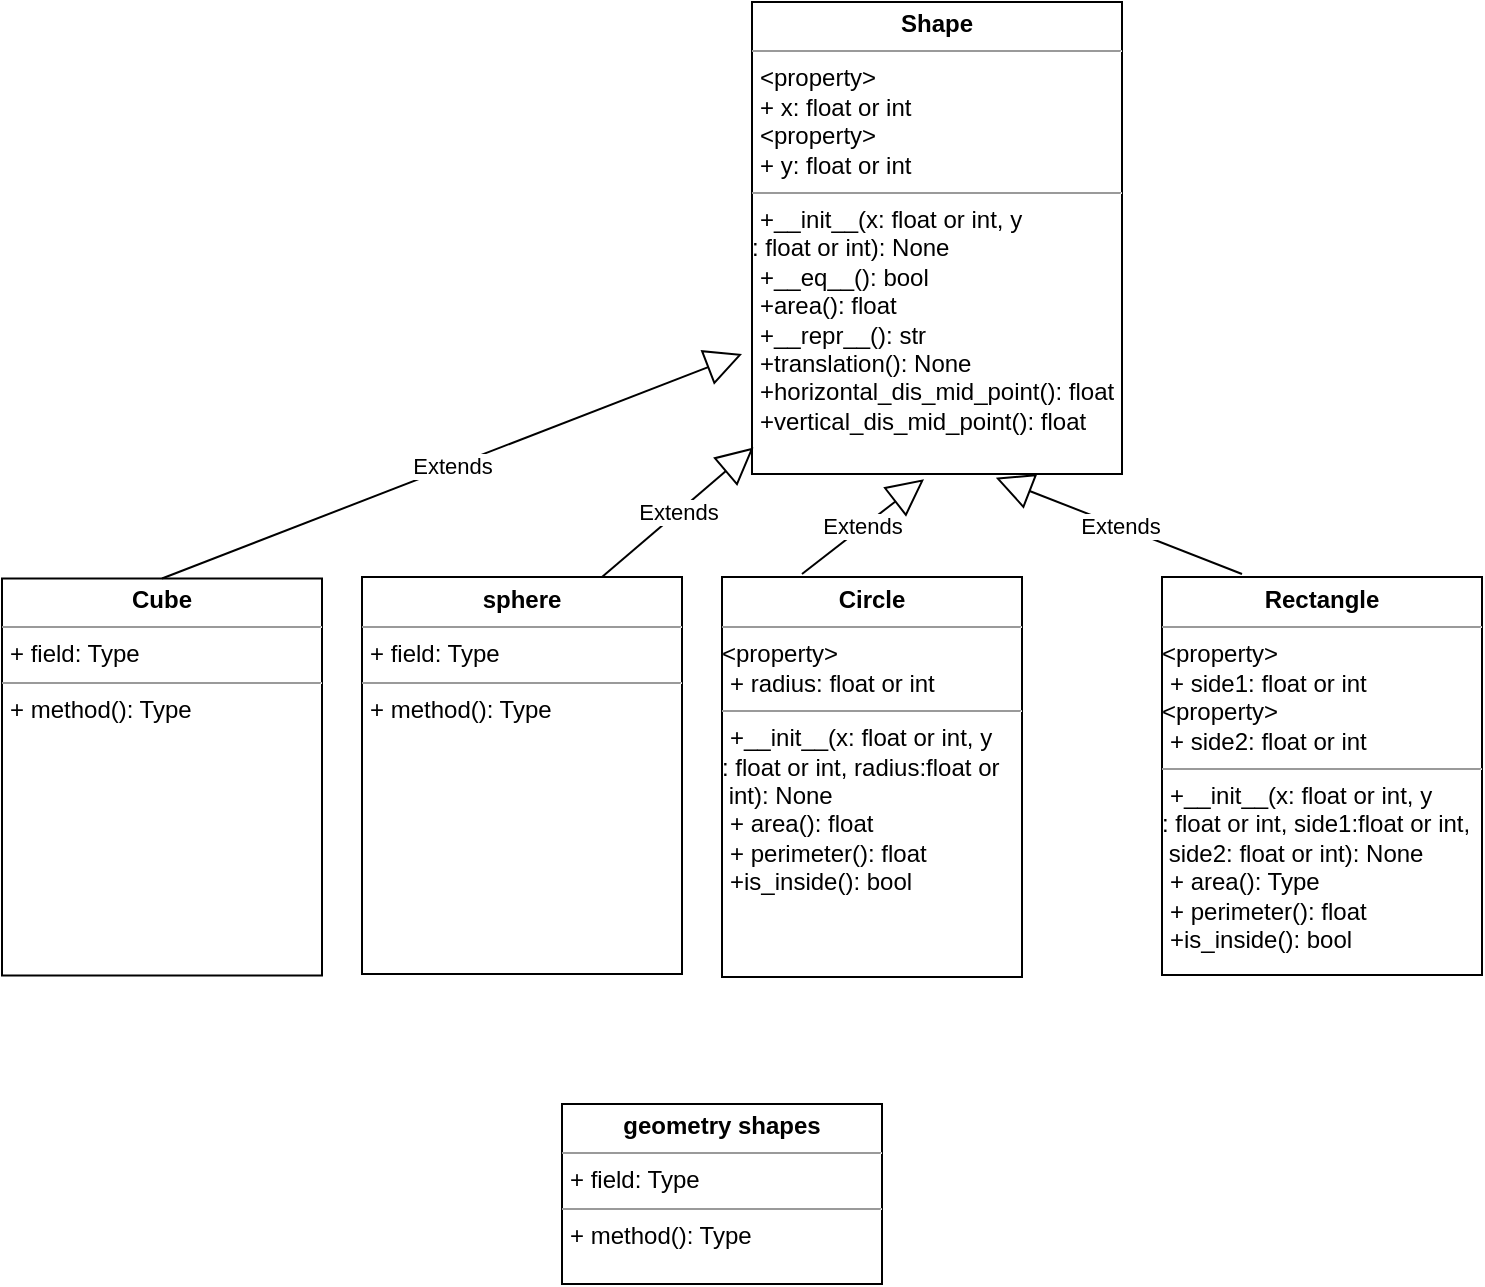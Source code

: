 <mxfile version="15.2.7" type="device"><diagram id="716TIhtd6yE2qo0br7zd" name="Page-1"><mxGraphModel dx="1210" dy="463" grid="1" gridSize="10" guides="1" tooltips="1" connect="1" arrows="1" fold="1" page="1" pageScale="1" pageWidth="850" pageHeight="1100" math="0" shadow="0"><root><mxCell id="0"/><mxCell id="1" parent="0"/><mxCell id="pL8FyPuxDcZSbZw7dkn8-1" value="&lt;p style=&quot;margin: 0px ; margin-top: 4px ; text-align: center&quot;&gt;&lt;b&gt;Circle&lt;/b&gt;&lt;/p&gt;&lt;hr size=&quot;1&quot;&gt;&amp;lt;property&amp;gt;&lt;p style=&quot;margin: 0px ; margin-left: 4px&quot;&gt;&lt;span&gt;+ radius: float or int&lt;/span&gt;&lt;br&gt;&lt;/p&gt;&lt;hr size=&quot;1&quot;&gt;&lt;p style=&quot;margin: 0px 0px 0px 4px&quot;&gt;+__init__(x: float or int, y&lt;/p&gt;: float or int, radius:float or&lt;br&gt;&amp;nbsp;int): None&lt;br&gt;&lt;p style=&quot;margin: 0px ; margin-left: 4px&quot;&gt;+ area(): float&lt;/p&gt;&lt;p style=&quot;margin: 0px ; margin-left: 4px&quot;&gt;+ perimeter(): float&lt;/p&gt;&lt;p style=&quot;margin: 0px ; margin-left: 4px&quot;&gt;+is_inside(): bool&lt;br&gt;&lt;/p&gt;" style="verticalAlign=top;align=left;overflow=fill;fontSize=12;fontFamily=Helvetica;html=1;" vertex="1" parent="1"><mxGeometry x="410" y="301.5" width="150" height="200" as="geometry"/></mxCell><mxCell id="pL8FyPuxDcZSbZw7dkn8-2" value="&lt;p style=&quot;margin: 0px ; margin-top: 4px ; text-align: center&quot;&gt;&lt;b&gt;Shape&lt;/b&gt;&lt;/p&gt;&lt;hr size=&quot;1&quot;&gt;&lt;p style=&quot;margin: 0px 0px 0px 4px&quot;&gt;&amp;lt;property&amp;gt;&lt;/p&gt;&lt;p style=&quot;margin: 0px 0px 0px 4px&quot;&gt;+ x: float or int&lt;/p&gt;&lt;p style=&quot;margin: 0px 0px 0px 4px&quot;&gt;&amp;lt;property&amp;gt;&lt;br&gt;&lt;/p&gt;&lt;p style=&quot;margin: 0px 0px 0px 4px&quot;&gt;+ y: float or int&lt;/p&gt;&lt;hr size=&quot;1&quot;&gt;&lt;p style=&quot;margin: 0px ; margin-left: 4px&quot;&gt;&lt;span&gt;+__init__(x: float or int, y&lt;/span&gt;&lt;/p&gt;: float or int): None&lt;p style=&quot;margin: 0px ; margin-left: 4px&quot;&gt;&lt;span&gt;+__eq__(): bool&lt;/span&gt;&lt;br&gt;&lt;/p&gt;&lt;p style=&quot;margin: 0px ; margin-left: 4px&quot;&gt;&lt;span&gt;+area(): float&lt;/span&gt;&lt;/p&gt;&lt;p style=&quot;margin: 0px ; margin-left: 4px&quot;&gt;&lt;span&gt;+__repr__(): str&lt;/span&gt;&lt;/p&gt;&lt;p style=&quot;margin: 0px ; margin-left: 4px&quot;&gt;&lt;span&gt;+translation(): None&lt;/span&gt;&lt;/p&gt;&lt;p style=&quot;margin: 0px ; margin-left: 4px&quot;&gt;&lt;span&gt;+horizontal_dis_mid_point(): float&lt;/span&gt;&lt;/p&gt;&lt;p style=&quot;margin: 0px 0px 0px 4px&quot;&gt;+vertical_dis_mid_point(): float&lt;/p&gt;&lt;p style=&quot;margin: 0px 0px 0px 4px&quot;&gt;&lt;br&gt;&lt;/p&gt;&lt;p style=&quot;margin: 0px ; margin-left: 4px&quot;&gt;&lt;br&gt;&lt;/p&gt;" style="verticalAlign=top;align=left;overflow=fill;fontSize=12;fontFamily=Helvetica;html=1;" vertex="1" parent="1"><mxGeometry x="425" y="14" width="185" height="236" as="geometry"/></mxCell><mxCell id="pL8FyPuxDcZSbZw7dkn8-3" value="&lt;p style=&quot;margin: 0px ; margin-top: 4px ; text-align: center&quot;&gt;&lt;b&gt;Rectangle&lt;/b&gt;&lt;/p&gt;&lt;hr size=&quot;1&quot;&gt;&amp;lt;property&amp;gt;&lt;p style=&quot;margin: 0px ; margin-left: 4px&quot;&gt;&lt;span&gt;+ side1: float or int&lt;/span&gt;&lt;br&gt;&lt;/p&gt;&amp;lt;property&amp;gt;&lt;p style=&quot;margin: 0px ; margin-left: 4px&quot;&gt;+ side2: float or int&lt;span&gt;&lt;br&gt;&lt;/span&gt;&lt;/p&gt;&lt;hr size=&quot;1&quot;&gt;&lt;p style=&quot;margin: 0px 0px 0px 4px&quot;&gt;+__init__(x: float or int, y&lt;/p&gt;: float or int, side1:float or int,&lt;br&gt;&amp;nbsp;side2: float or int): None&lt;br&gt;&lt;p style=&quot;margin: 0px ; margin-left: 4px&quot;&gt;+ area(): Type&lt;/p&gt;&lt;p style=&quot;margin: 0px ; margin-left: 4px&quot;&gt;+ perimeter(): float&lt;br&gt;&lt;/p&gt;&lt;p style=&quot;margin: 0px ; margin-left: 4px&quot;&gt;+is_inside(): bool&lt;br&gt;&lt;/p&gt;" style="verticalAlign=top;align=left;overflow=fill;fontSize=12;fontFamily=Helvetica;html=1;" vertex="1" parent="1"><mxGeometry x="630" y="301.5" width="160" height="199" as="geometry"/></mxCell><mxCell id="pL8FyPuxDcZSbZw7dkn8-6" value="Extends" style="endArrow=block;endSize=16;endFill=0;html=1;entryX=0.465;entryY=1.011;entryDx=0;entryDy=0;entryPerimeter=0;" edge="1" parent="1" target="pL8FyPuxDcZSbZw7dkn8-2"><mxGeometry width="160" relative="1" as="geometry"><mxPoint x="450" y="300" as="sourcePoint"/><mxPoint x="550" y="360" as="targetPoint"/></mxGeometry></mxCell><mxCell id="pL8FyPuxDcZSbZw7dkn8-7" value="Extends" style="endArrow=block;endSize=16;endFill=0;html=1;entryX=0.659;entryY=1.008;entryDx=0;entryDy=0;entryPerimeter=0;" edge="1" parent="1" target="pL8FyPuxDcZSbZw7dkn8-2"><mxGeometry width="160" relative="1" as="geometry"><mxPoint x="670" y="300" as="sourcePoint"/><mxPoint x="550" y="360" as="targetPoint"/></mxGeometry></mxCell><mxCell id="pL8FyPuxDcZSbZw7dkn8-8" value="&lt;p style=&quot;margin: 0px ; margin-top: 4px ; text-align: center&quot;&gt;&lt;b&gt;sphere&lt;/b&gt;&lt;br&gt;&lt;/p&gt;&lt;hr size=&quot;1&quot;&gt;&lt;p style=&quot;margin: 0px ; margin-left: 4px&quot;&gt;+ field: Type&lt;/p&gt;&lt;hr size=&quot;1&quot;&gt;&lt;p style=&quot;margin: 0px ; margin-left: 4px&quot;&gt;+ method(): Type&lt;/p&gt;" style="verticalAlign=top;align=left;overflow=fill;fontSize=12;fontFamily=Helvetica;html=1;" vertex="1" parent="1"><mxGeometry x="230" y="301.5" width="160" height="198.5" as="geometry"/></mxCell><mxCell id="pL8FyPuxDcZSbZw7dkn8-9" value="&lt;p style=&quot;margin: 0px ; margin-top: 4px ; text-align: center&quot;&gt;&lt;b&gt;Cube&lt;/b&gt;&lt;/p&gt;&lt;hr size=&quot;1&quot;&gt;&lt;p style=&quot;margin: 0px ; margin-left: 4px&quot;&gt;+ field: Type&lt;/p&gt;&lt;hr size=&quot;1&quot;&gt;&lt;p style=&quot;margin: 0px ; margin-left: 4px&quot;&gt;+ method(): Type&lt;/p&gt;" style="verticalAlign=top;align=left;overflow=fill;fontSize=12;fontFamily=Helvetica;html=1;" vertex="1" parent="1"><mxGeometry x="50" y="302.25" width="160" height="198.5" as="geometry"/></mxCell><mxCell id="pL8FyPuxDcZSbZw7dkn8-10" value="Extends" style="endArrow=block;endSize=16;endFill=0;html=1;exitX=0.5;exitY=0;exitDx=0;exitDy=0;" edge="1" parent="1" source="pL8FyPuxDcZSbZw7dkn8-9"><mxGeometry width="160" relative="1" as="geometry"><mxPoint x="140" y="290" as="sourcePoint"/><mxPoint x="420" y="190" as="targetPoint"/></mxGeometry></mxCell><mxCell id="pL8FyPuxDcZSbZw7dkn8-11" value="Extends" style="endArrow=block;endSize=16;endFill=0;html=1;exitX=0.75;exitY=0;exitDx=0;exitDy=0;entryX=0.004;entryY=0.944;entryDx=0;entryDy=0;entryPerimeter=0;" edge="1" parent="1" source="pL8FyPuxDcZSbZw7dkn8-8" target="pL8FyPuxDcZSbZw7dkn8-2"><mxGeometry width="160" relative="1" as="geometry"><mxPoint x="390" y="360" as="sourcePoint"/><mxPoint x="550" y="360" as="targetPoint"/></mxGeometry></mxCell><mxCell id="pL8FyPuxDcZSbZw7dkn8-12" value="&lt;p style=&quot;margin: 0px ; margin-top: 4px ; text-align: center&quot;&gt;&lt;b&gt;geometry shapes&lt;/b&gt;&lt;/p&gt;&lt;hr size=&quot;1&quot;&gt;&lt;p style=&quot;margin: 0px ; margin-left: 4px&quot;&gt;+ field: Type&lt;/p&gt;&lt;hr size=&quot;1&quot;&gt;&lt;p style=&quot;margin: 0px ; margin-left: 4px&quot;&gt;+ method(): Type&lt;/p&gt;" style="verticalAlign=top;align=left;overflow=fill;fontSize=12;fontFamily=Helvetica;html=1;" vertex="1" parent="1"><mxGeometry x="330" y="565" width="160" height="90" as="geometry"/></mxCell></root></mxGraphModel></diagram></mxfile>